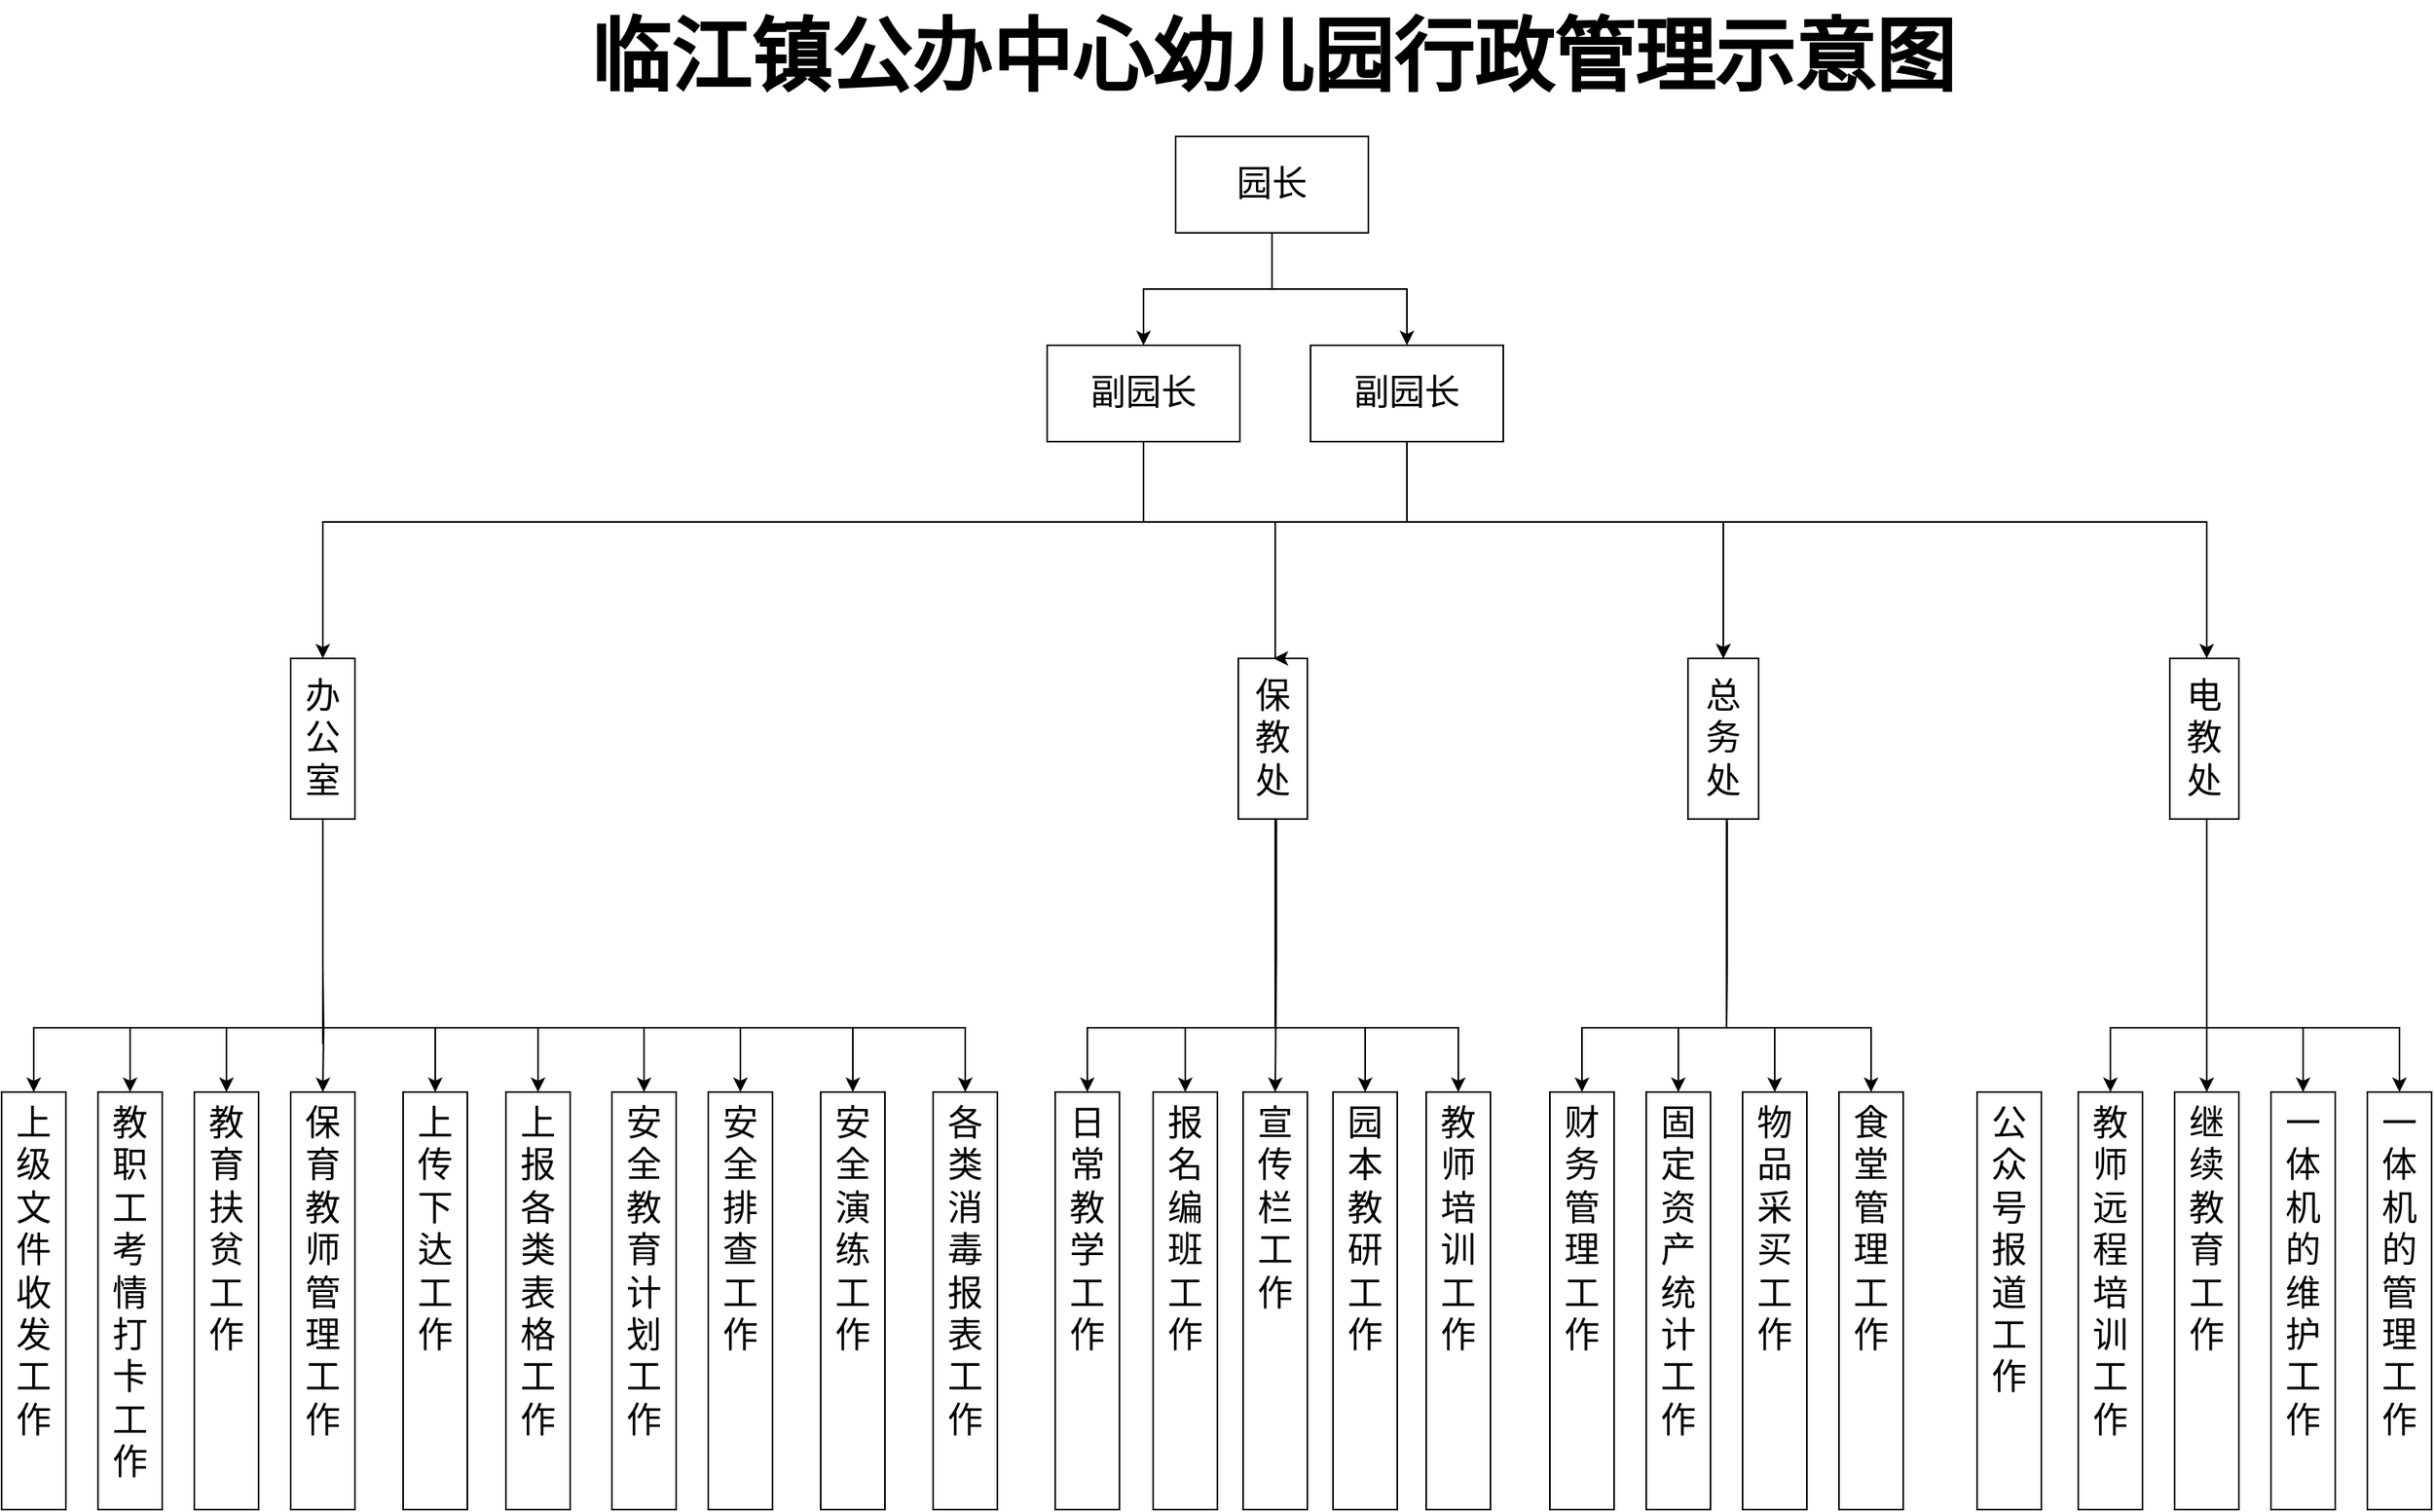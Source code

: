 <mxfile version="14.8.0" type="github">
  <diagram id="EPdFTwsxXow6yKQpClQg" name="Page-1">
    <mxGraphModel dx="1736" dy="920" grid="1" gridSize="10" guides="1" tooltips="1" connect="1" arrows="1" fold="1" page="1" pageScale="1" pageWidth="827" pageHeight="1169" math="0" shadow="0">
      <root>
        <mxCell id="0" />
        <mxCell id="1" parent="0" />
        <mxCell id="B3mxXPaatogXchF34-ks-50" style="edgeStyle=orthogonalEdgeStyle;rounded=0;orthogonalLoop=1;jettySize=auto;html=1;entryX=0.5;entryY=0;entryDx=0;entryDy=0;fontFamily=Verdana;fontSize=22;labelBorderColor=none;" parent="1" target="B3mxXPaatogXchF34-ks-20" edge="1">
          <mxGeometry relative="1" as="geometry">
            <mxPoint x="270" y="700" as="sourcePoint" />
            <Array as="points">
              <mxPoint x="90" y="700" />
            </Array>
          </mxGeometry>
        </mxCell>
        <mxCell id="B3mxXPaatogXchF34-ks-51" style="edgeStyle=orthogonalEdgeStyle;rounded=0;orthogonalLoop=1;jettySize=auto;html=1;entryX=0.5;entryY=0;entryDx=0;entryDy=0;fontFamily=Verdana;fontSize=22;exitX=0.5;exitY=1;exitDx=0;exitDy=0;labelBorderColor=none;" parent="1" target="B3mxXPaatogXchF34-ks-21" edge="1">
          <mxGeometry relative="1" as="geometry">
            <mxPoint x="270" y="660" as="sourcePoint" />
            <Array as="points">
              <mxPoint x="270" y="700" />
              <mxPoint x="150" y="700" />
            </Array>
          </mxGeometry>
        </mxCell>
        <mxCell id="B3mxXPaatogXchF34-ks-52" style="edgeStyle=orthogonalEdgeStyle;rounded=0;orthogonalLoop=1;jettySize=auto;html=1;entryX=0.5;entryY=0;entryDx=0;entryDy=0;fontFamily=Verdana;fontSize=22;labelBorderColor=none;" parent="1" target="B3mxXPaatogXchF34-ks-22" edge="1">
          <mxGeometry relative="1" as="geometry">
            <mxPoint x="270" y="580" as="sourcePoint" />
            <Array as="points">
              <mxPoint x="270" y="700" />
              <mxPoint x="210" y="700" />
            </Array>
          </mxGeometry>
        </mxCell>
        <mxCell id="B3mxXPaatogXchF34-ks-53" style="edgeStyle=orthogonalEdgeStyle;rounded=0;orthogonalLoop=1;jettySize=auto;html=1;entryX=0.5;entryY=0;entryDx=0;entryDy=0;fontFamily=Verdana;fontSize=22;exitX=0.5;exitY=1;exitDx=0;exitDy=0;labelBorderColor=none;" parent="1" target="B3mxXPaatogXchF34-ks-23" edge="1">
          <mxGeometry relative="1" as="geometry">
            <mxPoint x="270" y="660" as="sourcePoint" />
          </mxGeometry>
        </mxCell>
        <mxCell id="B3mxXPaatogXchF34-ks-55" style="edgeStyle=orthogonalEdgeStyle;rounded=0;orthogonalLoop=1;jettySize=auto;html=1;entryX=0.5;entryY=0;entryDx=0;entryDy=0;fontFamily=Verdana;fontSize=22;exitX=0.5;exitY=1;exitDx=0;exitDy=0;labelBorderColor=none;" parent="1" target="B3mxXPaatogXchF34-ks-34" edge="1">
          <mxGeometry relative="1" as="geometry">
            <mxPoint x="270" y="660" as="sourcePoint" />
            <Array as="points">
              <mxPoint x="270" y="700" />
              <mxPoint x="340" y="700" />
            </Array>
          </mxGeometry>
        </mxCell>
        <mxCell id="aNijLa5Wb7dYRHiopZRa-3" style="edgeStyle=orthogonalEdgeStyle;rounded=0;orthogonalLoop=1;jettySize=auto;html=1;entryX=0.5;entryY=0;entryDx=0;entryDy=0;labelBorderColor=none;fontSize=22;" parent="1" target="B3mxXPaatogXchF34-ks-37" edge="1">
          <mxGeometry relative="1" as="geometry">
            <Array as="points">
              <mxPoint x="270" y="700" />
              <mxPoint x="470" y="700" />
            </Array>
            <mxPoint x="270.0" y="660" as="sourcePoint" />
          </mxGeometry>
        </mxCell>
        <mxCell id="aNijLa5Wb7dYRHiopZRa-4" style="edgeStyle=orthogonalEdgeStyle;rounded=0;orthogonalLoop=1;jettySize=auto;html=1;entryX=0.5;entryY=0;entryDx=0;entryDy=0;labelBorderColor=none;fontSize=22;" parent="1" target="B3mxXPaatogXchF34-ks-39" edge="1">
          <mxGeometry relative="1" as="geometry">
            <Array as="points">
              <mxPoint x="270" y="700" />
              <mxPoint x="530" y="700" />
            </Array>
            <mxPoint x="270.0" y="660" as="sourcePoint" />
          </mxGeometry>
        </mxCell>
        <mxCell id="aNijLa5Wb7dYRHiopZRa-5" style="edgeStyle=orthogonalEdgeStyle;rounded=0;orthogonalLoop=1;jettySize=auto;html=1;entryX=0.5;entryY=0;entryDx=0;entryDy=0;labelBorderColor=none;fontSize=22;" parent="1" target="B3mxXPaatogXchF34-ks-40" edge="1">
          <mxGeometry relative="1" as="geometry">
            <Array as="points">
              <mxPoint x="270" y="700" />
              <mxPoint x="600" y="700" />
            </Array>
            <mxPoint x="270.0" y="660" as="sourcePoint" />
          </mxGeometry>
        </mxCell>
        <mxCell id="aNijLa5Wb7dYRHiopZRa-6" style="edgeStyle=orthogonalEdgeStyle;rounded=0;orthogonalLoop=1;jettySize=auto;html=1;entryX=0.5;entryY=0;entryDx=0;entryDy=0;labelBorderColor=none;fontSize=22;exitX=0.5;exitY=1;exitDx=0;exitDy=0;" parent="1" source="B3mxXPaatogXchF34-ks-17" target="B3mxXPaatogXchF34-ks-41" edge="1">
          <mxGeometry relative="1" as="geometry">
            <Array as="points">
              <mxPoint x="270" y="700" />
              <mxPoint x="670" y="700" />
            </Array>
            <mxPoint x="270.0" y="660" as="sourcePoint" />
          </mxGeometry>
        </mxCell>
        <mxCell id="B3mxXPaatogXchF34-ks-17" value="办&lt;br style=&quot;font-size: 22px;&quot;&gt;公&lt;br style=&quot;font-size: 22px;&quot;&gt;室" style="rounded=0;whiteSpace=wrap;html=1;shadow=0;labelBackgroundColor=none;fontFamily=Verdana;fontSize=22;align=center;verticalAlign=middle;labelBorderColor=none;" parent="1" vertex="1">
          <mxGeometry x="250" y="470" width="40" height="100" as="geometry" />
        </mxCell>
        <mxCell id="B3mxXPaatogXchF34-ks-95" style="edgeStyle=orthogonalEdgeStyle;rounded=0;orthogonalLoop=1;jettySize=auto;html=1;entryX=0.5;entryY=0;entryDx=0;entryDy=0;fontFamily=Verdana;fontSize=14;labelBorderColor=none;" parent="1" source="B3mxXPaatogXchF34-ks-1" target="B3mxXPaatogXchF34-ks-88" edge="1">
          <mxGeometry relative="1" as="geometry" />
        </mxCell>
        <mxCell id="B3mxXPaatogXchF34-ks-97" style="edgeStyle=orthogonalEdgeStyle;rounded=0;orthogonalLoop=1;jettySize=auto;html=1;entryX=0.5;entryY=0;entryDx=0;entryDy=0;fontFamily=Verdana;fontSize=14;strokeWidth=1;labelBorderColor=none;" parent="1" source="B3mxXPaatogXchF34-ks-1" target="B3mxXPaatogXchF34-ks-96" edge="1">
          <mxGeometry relative="1" as="geometry" />
        </mxCell>
        <mxCell id="B3mxXPaatogXchF34-ks-1" value="园长" style="rounded=0;whiteSpace=wrap;html=1;labelBorderColor=none;fontSize=22;" parent="1" vertex="1">
          <mxGeometry x="801" y="145" width="120" height="60" as="geometry" />
        </mxCell>
        <mxCell id="B3mxXPaatogXchF34-ks-62" style="edgeStyle=orthogonalEdgeStyle;rounded=0;orthogonalLoop=1;jettySize=auto;html=1;entryX=0.5;entryY=0;entryDx=0;entryDy=0;fontFamily=Verdana;fontSize=22;labelBorderColor=none;" parent="1" target="B3mxXPaatogXchF34-ks-28" edge="1">
          <mxGeometry relative="1" as="geometry">
            <Array as="points">
              <mxPoint x="863" y="700" />
              <mxPoint x="746" y="700" />
            </Array>
            <mxPoint x="863" y="660" as="sourcePoint" />
          </mxGeometry>
        </mxCell>
        <mxCell id="B3mxXPaatogXchF34-ks-63" style="edgeStyle=orthogonalEdgeStyle;rounded=0;orthogonalLoop=1;jettySize=auto;html=1;entryX=0.5;entryY=0;entryDx=0;entryDy=0;fontFamily=Verdana;fontSize=22;labelBorderColor=none;" parent="1" target="B3mxXPaatogXchF34-ks-26" edge="1">
          <mxGeometry relative="1" as="geometry">
            <Array as="points">
              <mxPoint x="863" y="700" />
              <mxPoint x="807" y="700" />
            </Array>
            <mxPoint x="863" y="660" as="sourcePoint" />
          </mxGeometry>
        </mxCell>
        <mxCell id="B3mxXPaatogXchF34-ks-64" style="edgeStyle=orthogonalEdgeStyle;rounded=0;orthogonalLoop=1;jettySize=auto;html=1;entryX=0.5;entryY=0;entryDx=0;entryDy=0;fontFamily=Verdana;fontSize=22;labelBorderColor=none;exitX=0.552;exitY=1.006;exitDx=0;exitDy=0;exitPerimeter=0;" parent="1" source="B3mxXPaatogXchF34-ks-8" target="B3mxXPaatogXchF34-ks-29" edge="1">
          <mxGeometry relative="1" as="geometry">
            <mxPoint x="863" y="600" as="sourcePoint" />
          </mxGeometry>
        </mxCell>
        <mxCell id="B3mxXPaatogXchF34-ks-65" style="edgeStyle=orthogonalEdgeStyle;rounded=0;orthogonalLoop=1;jettySize=auto;html=1;entryX=0.5;entryY=0;entryDx=0;entryDy=0;fontFamily=Verdana;fontSize=22;labelBorderColor=none;" parent="1" target="B3mxXPaatogXchF34-ks-36" edge="1">
          <mxGeometry relative="1" as="geometry">
            <Array as="points">
              <mxPoint x="863" y="700" />
              <mxPoint x="919" y="700" />
            </Array>
            <mxPoint x="863" y="660" as="sourcePoint" />
          </mxGeometry>
        </mxCell>
        <mxCell id="B3mxXPaatogXchF34-ks-66" style="edgeStyle=orthogonalEdgeStyle;rounded=0;orthogonalLoop=1;jettySize=auto;html=1;entryX=0.5;entryY=0;entryDx=0;entryDy=0;fontFamily=Verdana;fontSize=22;labelBorderColor=none;exitX=0.5;exitY=1;exitDx=0;exitDy=0;" parent="1" source="B3mxXPaatogXchF34-ks-8" edge="1">
          <mxGeometry relative="1" as="geometry">
            <Array as="points">
              <mxPoint x="863" y="570" />
              <mxPoint x="863" y="700" />
              <mxPoint x="977" y="700" />
            </Array>
            <mxPoint x="863" y="660" as="sourcePoint" />
            <mxPoint x="977" y="740" as="targetPoint" />
          </mxGeometry>
        </mxCell>
        <mxCell id="B3mxXPaatogXchF34-ks-8" value="保&lt;br style=&quot;font-size: 22px;&quot;&gt;教&lt;br style=&quot;font-size: 22px;&quot;&gt;处" style="rounded=0;whiteSpace=wrap;html=1;labelBorderColor=none;fontSize=22;" parent="1" vertex="1">
          <mxGeometry x="840" y="470" width="43" height="100" as="geometry" />
        </mxCell>
        <mxCell id="B3mxXPaatogXchF34-ks-71" style="edgeStyle=orthogonalEdgeStyle;rounded=0;orthogonalLoop=1;jettySize=auto;html=1;entryX=0.5;entryY=0;entryDx=0;entryDy=0;fontFamily=Verdana;fontSize=22;labelBorderColor=none;" parent="1" target="B3mxXPaatogXchF34-ks-48" edge="1">
          <mxGeometry relative="1" as="geometry">
            <Array as="points">
              <mxPoint x="1144" y="700" />
              <mxPoint x="1054" y="700" />
            </Array>
            <mxPoint x="1144" y="660" as="sourcePoint" />
          </mxGeometry>
        </mxCell>
        <mxCell id="B3mxXPaatogXchF34-ks-72" style="edgeStyle=orthogonalEdgeStyle;rounded=0;orthogonalLoop=1;jettySize=auto;html=1;entryX=0.5;entryY=0;entryDx=0;entryDy=0;fontFamily=Verdana;fontSize=22;labelBorderColor=none;exitX=0.553;exitY=0.987;exitDx=0;exitDy=0;exitPerimeter=0;" parent="1" source="B3mxXPaatogXchF34-ks-18" target="B3mxXPaatogXchF34-ks-47" edge="1">
          <mxGeometry relative="1" as="geometry">
            <mxPoint x="1142" y="570" as="sourcePoint" />
            <Array as="points">
              <mxPoint x="1144" y="660" />
              <mxPoint x="1144" y="700" />
              <mxPoint x="1114" y="700" />
            </Array>
          </mxGeometry>
        </mxCell>
        <mxCell id="B3mxXPaatogXchF34-ks-73" style="edgeStyle=orthogonalEdgeStyle;rounded=0;orthogonalLoop=1;jettySize=auto;html=1;entryX=0.5;entryY=0;entryDx=0;entryDy=0;fontFamily=Verdana;fontSize=22;labelBorderColor=none;exitX=0.553;exitY=1.017;exitDx=0;exitDy=0;exitPerimeter=0;" parent="1" source="B3mxXPaatogXchF34-ks-18" target="B3mxXPaatogXchF34-ks-46" edge="1">
          <mxGeometry relative="1" as="geometry">
            <mxPoint x="1142" y="660" as="sourcePoint" />
            <Array as="points">
              <mxPoint x="1144" y="660" />
              <mxPoint x="1144" y="660" />
              <mxPoint x="1144" y="700" />
              <mxPoint x="1174" y="700" />
            </Array>
          </mxGeometry>
        </mxCell>
        <mxCell id="B3mxXPaatogXchF34-ks-74" style="edgeStyle=orthogonalEdgeStyle;rounded=0;orthogonalLoop=1;jettySize=auto;html=1;entryX=0.5;entryY=0;entryDx=0;entryDy=0;fontFamily=Verdana;fontSize=22;labelBorderColor=none;exitX=0.5;exitY=1;exitDx=0;exitDy=0;" parent="1" source="B3mxXPaatogXchF34-ks-18" target="B3mxXPaatogXchF34-ks-45" edge="1">
          <mxGeometry relative="1" as="geometry">
            <Array as="points">
              <mxPoint x="1144" y="570" />
              <mxPoint x="1144" y="700" />
              <mxPoint x="1234" y="700" />
            </Array>
            <mxPoint x="1144" y="660" as="sourcePoint" />
          </mxGeometry>
        </mxCell>
        <mxCell id="B3mxXPaatogXchF34-ks-18" value="总&lt;br style=&quot;font-size: 22px;&quot;&gt;务&lt;br style=&quot;font-size: 22px;&quot;&gt;处" style="rounded=0;whiteSpace=wrap;html=1;labelBorderColor=none;fontSize=22;" parent="1" vertex="1">
          <mxGeometry x="1120" y="470" width="44" height="100" as="geometry" />
        </mxCell>
        <mxCell id="B3mxXPaatogXchF34-ks-75" style="edgeStyle=orthogonalEdgeStyle;rounded=0;orthogonalLoop=1;jettySize=auto;html=1;entryX=0.5;entryY=0;entryDx=0;entryDy=0;fontFamily=Verdana;fontSize=22;labelBorderColor=none;" parent="1" target="B3mxXPaatogXchF34-ks-44" edge="1">
          <mxGeometry relative="1" as="geometry">
            <Array as="points">
              <mxPoint x="1443" y="700" />
              <mxPoint x="1383" y="700" />
            </Array>
            <mxPoint x="1443" y="660" as="sourcePoint" />
          </mxGeometry>
        </mxCell>
        <mxCell id="B3mxXPaatogXchF34-ks-76" style="edgeStyle=orthogonalEdgeStyle;rounded=0;orthogonalLoop=1;jettySize=auto;html=1;entryX=0.5;entryY=0;entryDx=0;entryDy=0;fontFamily=Verdana;fontSize=22;labelBorderColor=none;exitX=0.5;exitY=1;exitDx=0;exitDy=0;" parent="1" source="B3mxXPaatogXchF34-ks-19" target="B3mxXPaatogXchF34-ks-43" edge="1">
          <mxGeometry relative="1" as="geometry">
            <mxPoint x="1441.5" y="660" as="sourcePoint" />
            <Array as="points">
              <mxPoint x="1443" y="570" />
            </Array>
          </mxGeometry>
        </mxCell>
        <mxCell id="B3mxXPaatogXchF34-ks-77" style="edgeStyle=orthogonalEdgeStyle;rounded=0;orthogonalLoop=1;jettySize=auto;html=1;entryX=0.5;entryY=0;entryDx=0;entryDy=0;fontFamily=Verdana;fontSize=22;labelBorderColor=none;" parent="1" target="B3mxXPaatogXchF34-ks-42" edge="1">
          <mxGeometry relative="1" as="geometry">
            <Array as="points">
              <mxPoint x="1443" y="700" />
              <mxPoint x="1503" y="700" />
            </Array>
            <mxPoint x="1443" y="660" as="sourcePoint" />
          </mxGeometry>
        </mxCell>
        <mxCell id="B3mxXPaatogXchF34-ks-78" style="edgeStyle=orthogonalEdgeStyle;rounded=0;orthogonalLoop=1;jettySize=auto;html=1;entryX=0.5;entryY=0;entryDx=0;entryDy=0;fontFamily=Verdana;fontSize=22;labelBorderColor=none;exitX=0.5;exitY=1;exitDx=0;exitDy=0;" parent="1" source="B3mxXPaatogXchF34-ks-19" target="B3mxXPaatogXchF34-ks-38" edge="1">
          <mxGeometry relative="1" as="geometry">
            <Array as="points">
              <mxPoint x="1443" y="570" />
              <mxPoint x="1443" y="700" />
              <mxPoint x="1563" y="700" />
            </Array>
            <mxPoint x="1443" y="660" as="sourcePoint" />
          </mxGeometry>
        </mxCell>
        <mxCell id="B3mxXPaatogXchF34-ks-19" value="电&lt;br style=&quot;font-size: 22px;&quot;&gt;教&lt;br style=&quot;font-size: 22px;&quot;&gt;处" style="rounded=0;whiteSpace=wrap;html=1;labelBorderColor=none;fontSize=22;" parent="1" vertex="1">
          <mxGeometry x="1420" y="470" width="43" height="100" as="geometry" />
        </mxCell>
        <mxCell id="B3mxXPaatogXchF34-ks-20" value="上&lt;br style=&quot;font-size: 22px;&quot;&gt;级&lt;br style=&quot;font-size: 22px;&quot;&gt;文&lt;br style=&quot;font-size: 22px;&quot;&gt;件&lt;br style=&quot;font-size: 22px;&quot;&gt;收&lt;br style=&quot;font-size: 22px;&quot;&gt;发&lt;br style=&quot;font-size: 22px;&quot;&gt;工&lt;br style=&quot;font-size: 22px;&quot;&gt;作" style="rounded=0;whiteSpace=wrap;html=1;shadow=0;labelBackgroundColor=none;fontFamily=Verdana;fontSize=22;align=center;verticalAlign=top;labelBorderColor=none;labelPosition=center;verticalLabelPosition=middle;" parent="1" vertex="1">
          <mxGeometry x="70" y="740" width="40" height="260" as="geometry" />
        </mxCell>
        <mxCell id="B3mxXPaatogXchF34-ks-21" value="教&lt;br style=&quot;font-size: 22px;&quot;&gt;职&lt;br style=&quot;font-size: 22px;&quot;&gt;工&lt;br style=&quot;font-size: 22px;&quot;&gt;考&lt;br style=&quot;font-size: 22px;&quot;&gt;情&lt;br style=&quot;font-size: 22px;&quot;&gt;打&lt;br style=&quot;font-size: 22px;&quot;&gt;卡&lt;br style=&quot;font-size: 22px;&quot;&gt;工&lt;br style=&quot;font-size: 22px;&quot;&gt;作" style="rounded=0;whiteSpace=wrap;html=1;shadow=0;labelBackgroundColor=none;fontFamily=Verdana;fontSize=22;align=center;verticalAlign=top;labelBorderColor=none;" parent="1" vertex="1">
          <mxGeometry x="130" y="740" width="40" height="260" as="geometry" />
        </mxCell>
        <mxCell id="B3mxXPaatogXchF34-ks-22" value="教&lt;br style=&quot;font-size: 22px;&quot;&gt;育&lt;br style=&quot;font-size: 22px;&quot;&gt;扶&lt;br style=&quot;font-size: 22px;&quot;&gt;贫&lt;br style=&quot;font-size: 22px;&quot;&gt;工&lt;br style=&quot;font-size: 22px;&quot;&gt;作" style="rounded=0;whiteSpace=wrap;html=1;shadow=0;labelBackgroundColor=none;fontFamily=Verdana;fontSize=22;align=center;verticalAlign=top;labelBorderColor=none;" parent="1" vertex="1">
          <mxGeometry x="190" y="740" width="40" height="260" as="geometry" />
        </mxCell>
        <mxCell id="B3mxXPaatogXchF34-ks-23" value="保&lt;br style=&quot;font-size: 22px;&quot;&gt;育&lt;br style=&quot;font-size: 22px;&quot;&gt;教&lt;br style=&quot;font-size: 22px;&quot;&gt;师&lt;br style=&quot;font-size: 22px;&quot;&gt;管&lt;br style=&quot;font-size: 22px;&quot;&gt;理&lt;br style=&quot;font-size: 22px;&quot;&gt;工&lt;br style=&quot;font-size: 22px;&quot;&gt;作" style="rounded=0;whiteSpace=wrap;html=1;shadow=0;labelBackgroundColor=none;fontFamily=Verdana;fontSize=22;align=center;verticalAlign=top;labelBorderColor=none;" parent="1" vertex="1">
          <mxGeometry x="250" y="740" width="40" height="260" as="geometry" />
        </mxCell>
        <mxCell id="B3mxXPaatogXchF34-ks-24" value="公&lt;br style=&quot;font-size: 22px;&quot;&gt;众&lt;br style=&quot;font-size: 22px;&quot;&gt;号&lt;br style=&quot;font-size: 22px;&quot;&gt;报&lt;br style=&quot;font-size: 22px;&quot;&gt;道&lt;br style=&quot;font-size: 22px;&quot;&gt;工&lt;br style=&quot;font-size: 22px;&quot;&gt;作" style="rounded=0;whiteSpace=wrap;html=1;shadow=0;labelBackgroundColor=none;fontFamily=Verdana;fontSize=22;align=center;verticalAlign=top;labelBorderColor=none;" parent="1" vertex="1">
          <mxGeometry x="1300" y="740" width="40" height="260" as="geometry" />
        </mxCell>
        <mxCell id="B3mxXPaatogXchF34-ks-25" value="上&lt;br style=&quot;font-size: 22px;&quot;&gt;报&lt;br style=&quot;font-size: 22px;&quot;&gt;各&lt;br style=&quot;font-size: 22px;&quot;&gt;类&lt;br style=&quot;font-size: 22px;&quot;&gt;表&lt;br style=&quot;font-size: 22px;&quot;&gt;格&lt;br style=&quot;font-size: 22px;&quot;&gt;工&lt;br style=&quot;font-size: 22px;&quot;&gt;作" style="rounded=0;whiteSpace=wrap;html=1;shadow=0;labelBackgroundColor=none;fontFamily=Verdana;fontSize=22;align=center;verticalAlign=top;labelBorderColor=none;" parent="1" vertex="1">
          <mxGeometry x="384" y="740" width="40" height="260" as="geometry" />
        </mxCell>
        <mxCell id="B3mxXPaatogXchF34-ks-26" value="报&lt;br style=&quot;font-size: 22px;&quot;&gt;名&lt;br style=&quot;font-size: 22px;&quot;&gt;编&lt;br style=&quot;font-size: 22px;&quot;&gt;班&lt;br style=&quot;font-size: 22px;&quot;&gt;工&lt;br style=&quot;font-size: 22px;&quot;&gt;作" style="rounded=0;whiteSpace=wrap;html=1;shadow=0;labelBackgroundColor=none;fontFamily=Verdana;fontSize=22;align=center;verticalAlign=top;labelBorderColor=none;" parent="1" vertex="1">
          <mxGeometry x="787" y="740" width="40" height="260" as="geometry" />
        </mxCell>
        <mxCell id="B3mxXPaatogXchF34-ks-28" value="日&lt;br style=&quot;font-size: 22px;&quot;&gt;常&lt;br style=&quot;font-size: 22px;&quot;&gt;教&lt;br style=&quot;font-size: 22px;&quot;&gt;学&lt;br style=&quot;font-size: 22px;&quot;&gt;工&lt;br style=&quot;font-size: 22px;&quot;&gt;作" style="rounded=0;whiteSpace=wrap;html=1;shadow=0;labelBackgroundColor=none;fontFamily=Verdana;fontSize=22;align=center;verticalAlign=top;labelBorderColor=none;" parent="1" vertex="1">
          <mxGeometry x="726" y="740" width="40" height="260" as="geometry" />
        </mxCell>
        <mxCell id="B3mxXPaatogXchF34-ks-29" value="宣&lt;br style=&quot;font-size: 22px;&quot;&gt;传&lt;br style=&quot;font-size: 22px;&quot;&gt;栏&lt;br style=&quot;font-size: 22px;&quot;&gt;工&lt;br style=&quot;font-size: 22px;&quot;&gt;作" style="rounded=0;whiteSpace=wrap;html=1;shadow=0;labelBackgroundColor=none;fontFamily=Verdana;fontSize=22;align=center;verticalAlign=top;labelBorderColor=none;" parent="1" vertex="1">
          <mxGeometry x="843" y="740" width="40" height="260" as="geometry" />
        </mxCell>
        <mxCell id="B3mxXPaatogXchF34-ks-34" value="上&lt;br style=&quot;font-size: 22px;&quot;&gt;传&lt;br style=&quot;font-size: 22px;&quot;&gt;下&lt;br style=&quot;font-size: 22px;&quot;&gt;达&lt;br style=&quot;font-size: 22px;&quot;&gt;工&lt;br style=&quot;font-size: 22px;&quot;&gt;作" style="rounded=0;whiteSpace=wrap;html=1;shadow=0;labelBackgroundColor=none;fontFamily=Verdana;fontSize=22;align=center;verticalAlign=top;labelBorderColor=none;" parent="1" vertex="1">
          <mxGeometry x="320" y="740" width="40" height="260" as="geometry" />
        </mxCell>
        <mxCell id="B3mxXPaatogXchF34-ks-36" value="园&lt;br style=&quot;font-size: 22px;&quot;&gt;本&lt;br style=&quot;font-size: 22px;&quot;&gt;教&lt;br style=&quot;font-size: 22px;&quot;&gt;研&lt;br style=&quot;font-size: 22px;&quot;&gt;工&lt;br style=&quot;font-size: 22px;&quot;&gt;作" style="rounded=0;whiteSpace=wrap;html=1;shadow=0;labelBackgroundColor=none;fontFamily=Verdana;fontSize=22;align=center;verticalAlign=top;labelBorderColor=none;" parent="1" vertex="1">
          <mxGeometry x="899" y="740" width="40" height="260" as="geometry" />
        </mxCell>
        <mxCell id="B3mxXPaatogXchF34-ks-37" value="安&lt;br style=&quot;font-size: 22px;&quot;&gt;全&lt;br style=&quot;font-size: 22px;&quot;&gt;教&lt;br style=&quot;font-size: 22px;&quot;&gt;育&lt;br style=&quot;font-size: 22px;&quot;&gt;计&lt;br style=&quot;font-size: 22px;&quot;&gt;划&lt;br style=&quot;font-size: 22px;&quot;&gt;工&lt;br style=&quot;font-size: 22px;&quot;&gt;作" style="rounded=0;whiteSpace=wrap;html=1;shadow=0;labelBackgroundColor=none;fontFamily=Verdana;fontSize=22;align=center;verticalAlign=top;labelBorderColor=none;" parent="1" vertex="1">
          <mxGeometry x="450" y="740" width="40" height="260" as="geometry" />
        </mxCell>
        <mxCell id="B3mxXPaatogXchF34-ks-38" value="一&lt;br style=&quot;font-size: 22px;&quot;&gt;体&lt;br style=&quot;font-size: 22px;&quot;&gt;机&lt;br style=&quot;font-size: 22px;&quot;&gt;的&lt;br style=&quot;font-size: 22px;&quot;&gt;管&lt;br style=&quot;font-size: 22px;&quot;&gt;理&lt;br style=&quot;font-size: 22px;&quot;&gt;工&lt;br style=&quot;font-size: 22px;&quot;&gt;作" style="rounded=0;whiteSpace=wrap;html=1;shadow=0;labelBackgroundColor=none;fontFamily=Verdana;fontSize=22;align=center;verticalAlign=top;labelBorderColor=none;" parent="1" vertex="1">
          <mxGeometry x="1543" y="740" width="40" height="260" as="geometry" />
        </mxCell>
        <mxCell id="B3mxXPaatogXchF34-ks-39" value="安&lt;br style=&quot;font-size: 22px;&quot;&gt;全&lt;br style=&quot;font-size: 22px;&quot;&gt;排&lt;br style=&quot;font-size: 22px;&quot;&gt;查&lt;br style=&quot;font-size: 22px;&quot;&gt;工&lt;br style=&quot;font-size: 22px;&quot;&gt;作" style="rounded=0;whiteSpace=wrap;html=1;shadow=0;labelBackgroundColor=none;fontFamily=Verdana;fontSize=22;align=center;verticalAlign=top;labelBorderColor=none;" parent="1" vertex="1">
          <mxGeometry x="510" y="740" width="40" height="260" as="geometry" />
        </mxCell>
        <mxCell id="B3mxXPaatogXchF34-ks-40" value="安&lt;br style=&quot;font-size: 22px;&quot;&gt;全&lt;br style=&quot;font-size: 22px;&quot;&gt;演&lt;br style=&quot;font-size: 22px;&quot;&gt;练&lt;br style=&quot;font-size: 22px;&quot;&gt;工&lt;br style=&quot;font-size: 22px;&quot;&gt;作" style="rounded=0;whiteSpace=wrap;html=1;shadow=0;labelBackgroundColor=none;fontFamily=Verdana;fontSize=22;align=center;verticalAlign=top;labelBorderColor=none;" parent="1" vertex="1">
          <mxGeometry x="580" y="740" width="40" height="260" as="geometry" />
        </mxCell>
        <mxCell id="B3mxXPaatogXchF34-ks-41" value="各&lt;br style=&quot;font-size: 22px;&quot;&gt;类&lt;br style=&quot;font-size: 22px;&quot;&gt;消&lt;br style=&quot;font-size: 22px;&quot;&gt;毒&lt;br style=&quot;font-size: 22px;&quot;&gt;报&lt;br style=&quot;font-size: 22px;&quot;&gt;表&lt;br style=&quot;font-size: 22px;&quot;&gt;工&lt;br style=&quot;font-size: 22px;&quot;&gt;作" style="rounded=0;whiteSpace=wrap;html=1;shadow=0;labelBackgroundColor=none;fontFamily=Verdana;fontSize=22;align=center;verticalAlign=top;labelBorderColor=none;" parent="1" vertex="1">
          <mxGeometry x="650" y="740" width="40" height="260" as="geometry" />
        </mxCell>
        <mxCell id="B3mxXPaatogXchF34-ks-42" value="一&lt;br style=&quot;font-size: 22px;&quot;&gt;体&lt;br style=&quot;font-size: 22px;&quot;&gt;机&lt;br style=&quot;font-size: 22px;&quot;&gt;的&lt;br style=&quot;font-size: 22px;&quot;&gt;维&lt;br style=&quot;font-size: 22px;&quot;&gt;护&lt;br style=&quot;font-size: 22px;&quot;&gt;工&lt;br style=&quot;font-size: 22px;&quot;&gt;作" style="rounded=0;whiteSpace=wrap;html=1;shadow=0;labelBackgroundColor=none;fontFamily=Verdana;fontSize=22;align=center;verticalAlign=top;labelBorderColor=none;" parent="1" vertex="1">
          <mxGeometry x="1483" y="740" width="40" height="260" as="geometry" />
        </mxCell>
        <mxCell id="B3mxXPaatogXchF34-ks-43" value="继&lt;br style=&quot;font-size: 22px;&quot;&gt;续&lt;br style=&quot;font-size: 22px;&quot;&gt;教&lt;br style=&quot;font-size: 22px;&quot;&gt;育&lt;br style=&quot;font-size: 22px;&quot;&gt;工&lt;br style=&quot;font-size: 22px;&quot;&gt;作" style="rounded=0;whiteSpace=wrap;html=1;shadow=0;labelBackgroundColor=none;fontFamily=Verdana;fontSize=22;align=center;verticalAlign=top;labelBorderColor=none;" parent="1" vertex="1">
          <mxGeometry x="1423" y="740" width="40" height="260" as="geometry" />
        </mxCell>
        <mxCell id="B3mxXPaatogXchF34-ks-44" value="教&lt;br style=&quot;font-size: 22px;&quot;&gt;师&lt;br style=&quot;font-size: 22px;&quot;&gt;远&lt;br style=&quot;font-size: 22px;&quot;&gt;程&lt;br style=&quot;font-size: 22px;&quot;&gt;培&lt;br style=&quot;font-size: 22px;&quot;&gt;训&lt;br style=&quot;font-size: 22px;&quot;&gt;工&lt;br style=&quot;font-size: 22px;&quot;&gt;作" style="rounded=0;whiteSpace=wrap;html=1;shadow=0;labelBackgroundColor=none;fontFamily=Verdana;fontSize=22;align=center;verticalAlign=top;labelBorderColor=none;" parent="1" vertex="1">
          <mxGeometry x="1363" y="740" width="40" height="260" as="geometry" />
        </mxCell>
        <mxCell id="B3mxXPaatogXchF34-ks-45" value="食&lt;br style=&quot;font-size: 22px;&quot;&gt;堂&lt;br style=&quot;font-size: 22px;&quot;&gt;管&lt;br style=&quot;font-size: 22px;&quot;&gt;理&lt;br style=&quot;font-size: 22px;&quot;&gt;工&lt;br style=&quot;font-size: 22px;&quot;&gt;作" style="rounded=0;whiteSpace=wrap;html=1;shadow=0;labelBackgroundColor=none;fontFamily=Verdana;fontSize=22;align=center;verticalAlign=top;labelBorderColor=none;" parent="1" vertex="1">
          <mxGeometry x="1214" y="740" width="40" height="260" as="geometry" />
        </mxCell>
        <mxCell id="B3mxXPaatogXchF34-ks-46" value="物&lt;br style=&quot;font-size: 22px;&quot;&gt;品&lt;br style=&quot;font-size: 22px;&quot;&gt;采&lt;br style=&quot;font-size: 22px;&quot;&gt;买&lt;br style=&quot;font-size: 22px;&quot;&gt;工&lt;br style=&quot;font-size: 22px;&quot;&gt;作" style="rounded=0;whiteSpace=wrap;html=1;shadow=0;labelBackgroundColor=none;fontFamily=Verdana;fontSize=22;align=center;verticalAlign=top;labelBorderColor=none;" parent="1" vertex="1">
          <mxGeometry x="1154" y="740" width="40" height="260" as="geometry" />
        </mxCell>
        <mxCell id="B3mxXPaatogXchF34-ks-47" value="固&lt;br style=&quot;font-size: 22px;&quot;&gt;定&lt;br style=&quot;font-size: 22px;&quot;&gt;资&lt;br style=&quot;font-size: 22px;&quot;&gt;产&lt;br style=&quot;font-size: 22px;&quot;&gt;统&lt;br style=&quot;font-size: 22px;&quot;&gt;计&lt;br style=&quot;font-size: 22px;&quot;&gt;工&lt;br style=&quot;font-size: 22px;&quot;&gt;作" style="rounded=0;whiteSpace=wrap;html=1;shadow=0;labelBackgroundColor=none;fontFamily=Verdana;fontSize=22;align=center;verticalAlign=top;labelBorderColor=none;" parent="1" vertex="1">
          <mxGeometry x="1094" y="740" width="40" height="260" as="geometry" />
        </mxCell>
        <mxCell id="B3mxXPaatogXchF34-ks-48" value="财&lt;br style=&quot;font-size: 22px;&quot;&gt;务&lt;br style=&quot;font-size: 22px;&quot;&gt;管&lt;br style=&quot;font-size: 22px;&quot;&gt;理&lt;br style=&quot;font-size: 22px;&quot;&gt;工&lt;br style=&quot;font-size: 22px;&quot;&gt;作" style="rounded=0;whiteSpace=wrap;html=1;shadow=0;labelBackgroundColor=none;fontFamily=Verdana;fontSize=22;align=center;verticalAlign=top;labelBorderColor=none;" parent="1" vertex="1">
          <mxGeometry x="1034" y="740" width="40" height="260" as="geometry" />
        </mxCell>
        <mxCell id="B3mxXPaatogXchF34-ks-60" style="edgeStyle=orthogonalEdgeStyle;rounded=0;orthogonalLoop=1;jettySize=auto;html=1;entryX=0.5;entryY=0;entryDx=0;entryDy=0;fontFamily=Verdana;fontSize=22;labelBorderColor=none;" parent="1" target="B3mxXPaatogXchF34-ks-25" edge="1">
          <mxGeometry relative="1" as="geometry">
            <mxPoint x="270" y="710" as="sourcePoint" />
            <mxPoint x="470" y="740" as="targetPoint" />
            <Array as="points">
              <mxPoint x="270" y="700" />
              <mxPoint x="404" y="700" />
            </Array>
          </mxGeometry>
        </mxCell>
        <mxCell id="B3mxXPaatogXchF34-ks-90" style="edgeStyle=orthogonalEdgeStyle;rounded=0;orthogonalLoop=1;jettySize=auto;html=1;entryX=0.5;entryY=0;entryDx=0;entryDy=0;fontFamily=Verdana;fontSize=22;strokeWidth=1;labelBorderColor=none;" parent="1" source="B3mxXPaatogXchF34-ks-88" target="B3mxXPaatogXchF34-ks-17" edge="1">
          <mxGeometry relative="1" as="geometry">
            <Array as="points">
              <mxPoint x="781" y="385" />
              <mxPoint x="270" y="385" />
            </Array>
          </mxGeometry>
        </mxCell>
        <mxCell id="B3mxXPaatogXchF34-ks-91" style="edgeStyle=orthogonalEdgeStyle;rounded=0;orthogonalLoop=1;jettySize=auto;html=1;fontFamily=Verdana;fontSize=22;labelBorderColor=none;" parent="1" source="B3mxXPaatogXchF34-ks-88" edge="1">
          <mxGeometry relative="1" as="geometry">
            <mxPoint x="862" y="470" as="targetPoint" />
            <Array as="points">
              <mxPoint x="781" y="385" />
              <mxPoint x="863" y="385" />
            </Array>
          </mxGeometry>
        </mxCell>
        <mxCell id="B3mxXPaatogXchF34-ks-93" style="edgeStyle=orthogonalEdgeStyle;rounded=0;orthogonalLoop=1;jettySize=auto;html=1;entryX=0.5;entryY=0;entryDx=0;entryDy=0;fontFamily=Verdana;fontSize=22;labelBorderColor=none;" parent="1" source="B3mxXPaatogXchF34-ks-88" target="B3mxXPaatogXchF34-ks-18" edge="1">
          <mxGeometry relative="1" as="geometry">
            <Array as="points">
              <mxPoint x="781" y="385" />
              <mxPoint x="1142" y="385" />
            </Array>
            <mxPoint x="1267" y="425" as="targetPoint" />
          </mxGeometry>
        </mxCell>
        <mxCell id="B3mxXPaatogXchF34-ks-94" style="edgeStyle=orthogonalEdgeStyle;rounded=0;orthogonalLoop=1;jettySize=auto;html=1;fontFamily=Verdana;fontSize=22;labelBorderColor=none;" parent="1" source="B3mxXPaatogXchF34-ks-88" target="B3mxXPaatogXchF34-ks-19" edge="1">
          <mxGeometry relative="1" as="geometry">
            <Array as="points">
              <mxPoint x="781" y="385" />
              <mxPoint x="1443" y="385" />
            </Array>
          </mxGeometry>
        </mxCell>
        <mxCell id="B3mxXPaatogXchF34-ks-88" value="副园长" style="rounded=0;whiteSpace=wrap;html=1;labelBorderColor=none;fontSize=22;" parent="1" vertex="1">
          <mxGeometry x="721" y="275" width="120" height="60" as="geometry" />
        </mxCell>
        <mxCell id="aNijLa5Wb7dYRHiopZRa-2" style="edgeStyle=orthogonalEdgeStyle;rounded=0;orthogonalLoop=1;jettySize=auto;html=1;entryX=0.5;entryY=0;entryDx=0;entryDy=0;labelBorderColor=none;fontSize=22;" parent="1" source="B3mxXPaatogXchF34-ks-96" target="B3mxXPaatogXchF34-ks-18" edge="1">
          <mxGeometry relative="1" as="geometry">
            <mxPoint x="1267" y="425" as="targetPoint" />
            <Array as="points">
              <mxPoint x="945" y="385" />
              <mxPoint x="1142" y="385" />
            </Array>
          </mxGeometry>
        </mxCell>
        <mxCell id="B3mxXPaatogXchF34-ks-96" value="副园长" style="rounded=0;whiteSpace=wrap;html=1;labelBorderColor=none;fontSize=22;" parent="1" vertex="1">
          <mxGeometry x="885" y="275" width="120" height="60" as="geometry" />
        </mxCell>
        <mxCell id="aNijLa5Wb7dYRHiopZRa-7" value="临江镇公办中心幼儿园行政管理示意图" style="text;html=1;align=center;verticalAlign=middle;resizable=0;points=[];autosize=1;strokeColor=none;fontSize=50;fontStyle=1;labelBorderColor=none;" parent="1" vertex="1">
          <mxGeometry x="426" y="60" width="870" height="70" as="geometry" />
        </mxCell>
        <mxCell id="vSMBCI047N4T-gMwt-12-4" value="教师培训工作" style="rounded=0;whiteSpace=wrap;html=1;shadow=0;labelBackgroundColor=none;fontFamily=Verdana;fontSize=22;align=center;verticalAlign=top;labelBorderColor=none;" vertex="1" parent="1">
          <mxGeometry x="957" y="740" width="40" height="260" as="geometry" />
        </mxCell>
      </root>
    </mxGraphModel>
  </diagram>
</mxfile>
